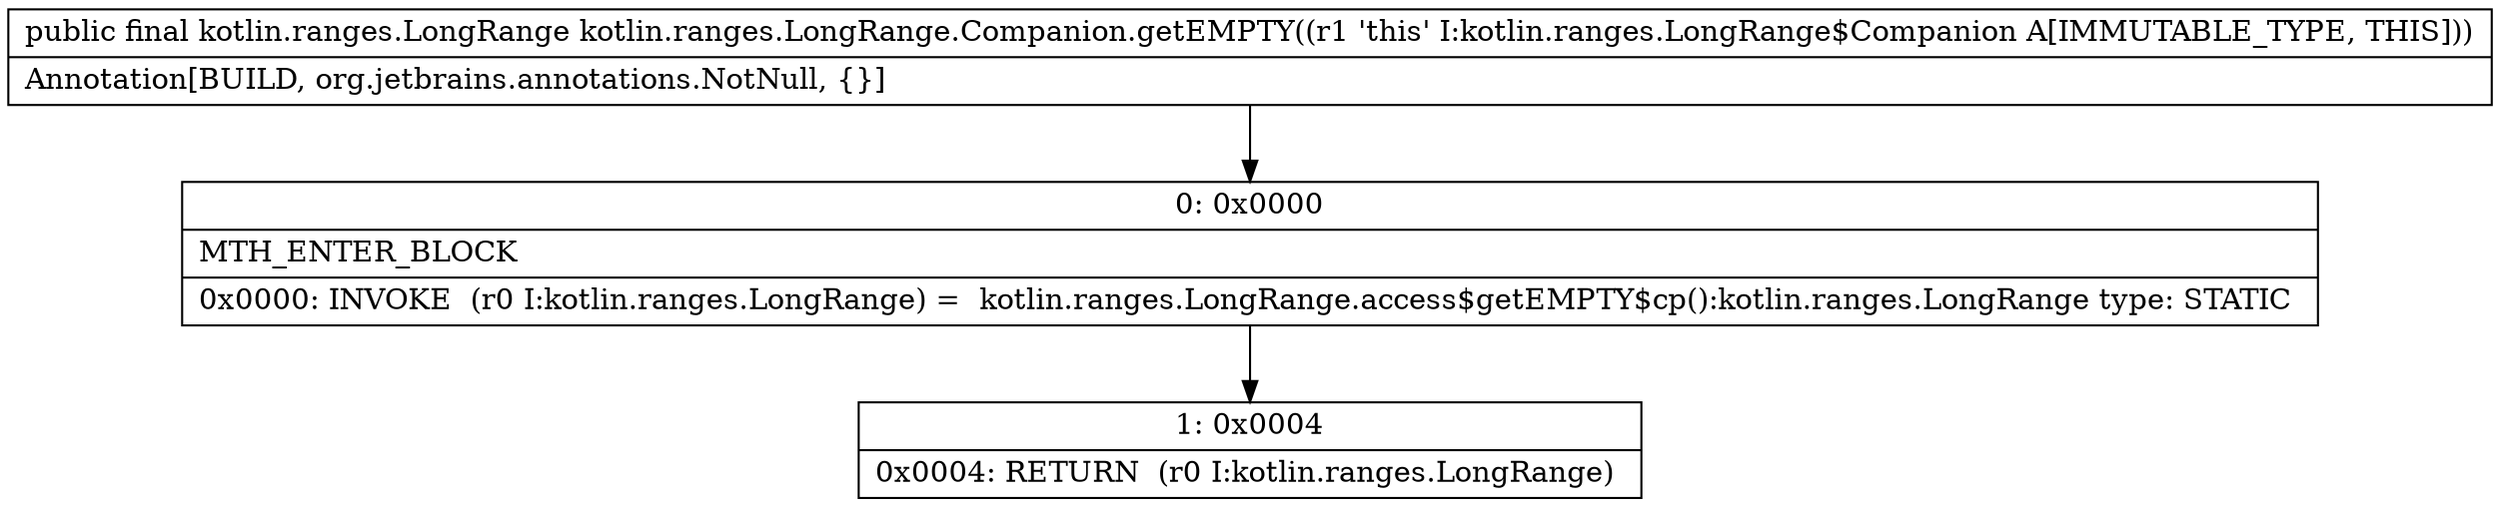 digraph "CFG forkotlin.ranges.LongRange.Companion.getEMPTY()Lkotlin\/ranges\/LongRange;" {
Node_0 [shape=record,label="{0\:\ 0x0000|MTH_ENTER_BLOCK\l|0x0000: INVOKE  (r0 I:kotlin.ranges.LongRange) =  kotlin.ranges.LongRange.access$getEMPTY$cp():kotlin.ranges.LongRange type: STATIC \l}"];
Node_1 [shape=record,label="{1\:\ 0x0004|0x0004: RETURN  (r0 I:kotlin.ranges.LongRange) \l}"];
MethodNode[shape=record,label="{public final kotlin.ranges.LongRange kotlin.ranges.LongRange.Companion.getEMPTY((r1 'this' I:kotlin.ranges.LongRange$Companion A[IMMUTABLE_TYPE, THIS]))  | Annotation[BUILD, org.jetbrains.annotations.NotNull, \{\}]\l}"];
MethodNode -> Node_0;
Node_0 -> Node_1;
}

